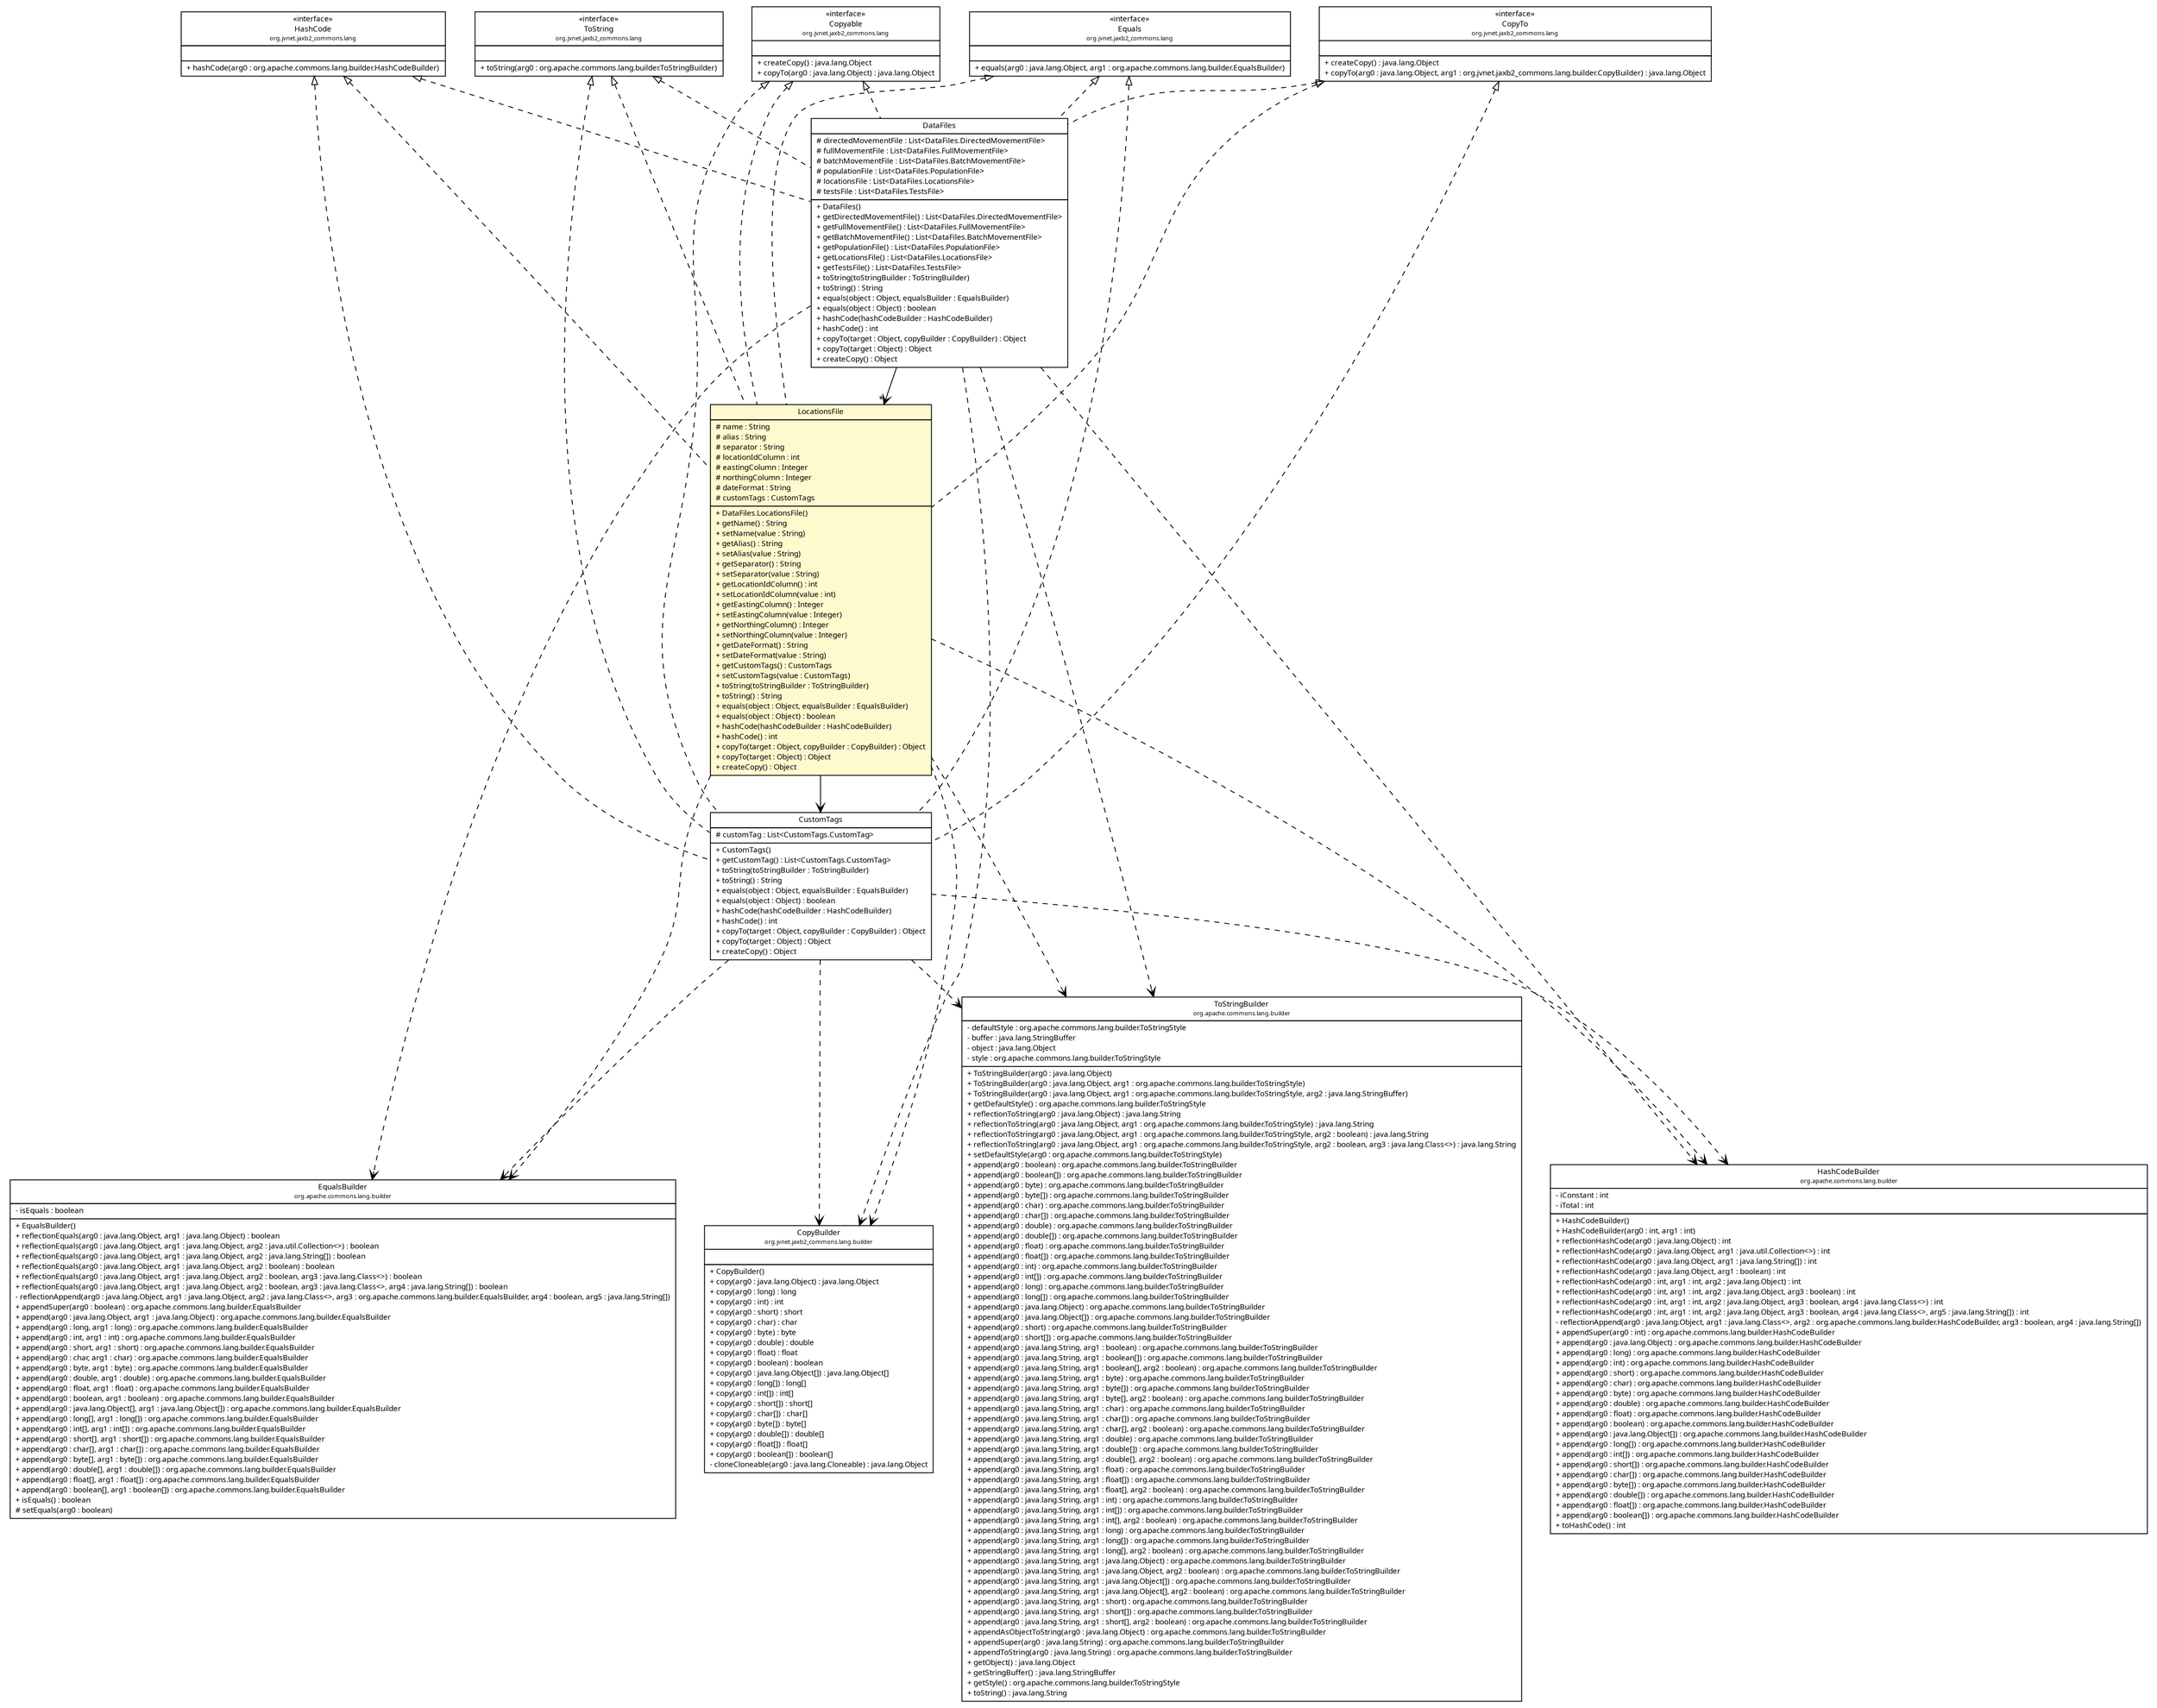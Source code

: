 #!/usr/local/bin/dot
#
# Class diagram 
# Generated by UMLGraph version R5_6 (http://www.umlgraph.org/)
#

digraph G {
	edge [fontname="Trebuchet MS",fontsize=10,labelfontname="Trebuchet MS",labelfontsize=10];
	node [fontname="Trebuchet MS",fontsize=10,shape=plaintext];
	nodesep=0.25;
	ranksep=0.5;
	// broadwick.config.generated.DataFiles
	c8121 [label=<<table title="broadwick.config.generated.DataFiles" border="0" cellborder="1" cellspacing="0" cellpadding="2" port="p" href="./DataFiles.html">
		<tr><td><table border="0" cellspacing="0" cellpadding="1">
<tr><td align="center" balign="center"><font face="Trebuchet MS"> DataFiles </font></td></tr>
		</table></td></tr>
		<tr><td><table border="0" cellspacing="0" cellpadding="1">
<tr><td align="left" balign="left"> # directedMovementFile : List&lt;DataFiles.DirectedMovementFile&gt; </td></tr>
<tr><td align="left" balign="left"> # fullMovementFile : List&lt;DataFiles.FullMovementFile&gt; </td></tr>
<tr><td align="left" balign="left"> # batchMovementFile : List&lt;DataFiles.BatchMovementFile&gt; </td></tr>
<tr><td align="left" balign="left"> # populationFile : List&lt;DataFiles.PopulationFile&gt; </td></tr>
<tr><td align="left" balign="left"> # locationsFile : List&lt;DataFiles.LocationsFile&gt; </td></tr>
<tr><td align="left" balign="left"> # testsFile : List&lt;DataFiles.TestsFile&gt; </td></tr>
		</table></td></tr>
		<tr><td><table border="0" cellspacing="0" cellpadding="1">
<tr><td align="left" balign="left"> + DataFiles() </td></tr>
<tr><td align="left" balign="left"> + getDirectedMovementFile() : List&lt;DataFiles.DirectedMovementFile&gt; </td></tr>
<tr><td align="left" balign="left"> + getFullMovementFile() : List&lt;DataFiles.FullMovementFile&gt; </td></tr>
<tr><td align="left" balign="left"> + getBatchMovementFile() : List&lt;DataFiles.BatchMovementFile&gt; </td></tr>
<tr><td align="left" balign="left"> + getPopulationFile() : List&lt;DataFiles.PopulationFile&gt; </td></tr>
<tr><td align="left" balign="left"> + getLocationsFile() : List&lt;DataFiles.LocationsFile&gt; </td></tr>
<tr><td align="left" balign="left"> + getTestsFile() : List&lt;DataFiles.TestsFile&gt; </td></tr>
<tr><td align="left" balign="left"> + toString(toStringBuilder : ToStringBuilder) </td></tr>
<tr><td align="left" balign="left"> + toString() : String </td></tr>
<tr><td align="left" balign="left"> + equals(object : Object, equalsBuilder : EqualsBuilder) </td></tr>
<tr><td align="left" balign="left"> + equals(object : Object) : boolean </td></tr>
<tr><td align="left" balign="left"> + hashCode(hashCodeBuilder : HashCodeBuilder) </td></tr>
<tr><td align="left" balign="left"> + hashCode() : int </td></tr>
<tr><td align="left" balign="left"> + copyTo(target : Object, copyBuilder : CopyBuilder) : Object </td></tr>
<tr><td align="left" balign="left"> + copyTo(target : Object) : Object </td></tr>
<tr><td align="left" balign="left"> + createCopy() : Object </td></tr>
		</table></td></tr>
		</table>>, URL="./DataFiles.html", fontname="Trebuchet MS", fontcolor="black", fontsize=9.0];
	// broadwick.config.generated.DataFiles.LocationsFile
	c8125 [label=<<table title="broadwick.config.generated.DataFiles.LocationsFile" border="0" cellborder="1" cellspacing="0" cellpadding="2" port="p" bgcolor="lemonChiffon" href="./DataFiles.LocationsFile.html">
		<tr><td><table border="0" cellspacing="0" cellpadding="1">
<tr><td align="center" balign="center"><font face="Trebuchet MS"> LocationsFile </font></td></tr>
		</table></td></tr>
		<tr><td><table border="0" cellspacing="0" cellpadding="1">
<tr><td align="left" balign="left"> # name : String </td></tr>
<tr><td align="left" balign="left"> # alias : String </td></tr>
<tr><td align="left" balign="left"> # separator : String </td></tr>
<tr><td align="left" balign="left"> # locationIdColumn : int </td></tr>
<tr><td align="left" balign="left"> # eastingColumn : Integer </td></tr>
<tr><td align="left" balign="left"> # northingColumn : Integer </td></tr>
<tr><td align="left" balign="left"> # dateFormat : String </td></tr>
<tr><td align="left" balign="left"> # customTags : CustomTags </td></tr>
		</table></td></tr>
		<tr><td><table border="0" cellspacing="0" cellpadding="1">
<tr><td align="left" balign="left"> + DataFiles.LocationsFile() </td></tr>
<tr><td align="left" balign="left"> + getName() : String </td></tr>
<tr><td align="left" balign="left"> + setName(value : String) </td></tr>
<tr><td align="left" balign="left"> + getAlias() : String </td></tr>
<tr><td align="left" balign="left"> + setAlias(value : String) </td></tr>
<tr><td align="left" balign="left"> + getSeparator() : String </td></tr>
<tr><td align="left" balign="left"> + setSeparator(value : String) </td></tr>
<tr><td align="left" balign="left"> + getLocationIdColumn() : int </td></tr>
<tr><td align="left" balign="left"> + setLocationIdColumn(value : int) </td></tr>
<tr><td align="left" balign="left"> + getEastingColumn() : Integer </td></tr>
<tr><td align="left" balign="left"> + setEastingColumn(value : Integer) </td></tr>
<tr><td align="left" balign="left"> + getNorthingColumn() : Integer </td></tr>
<tr><td align="left" balign="left"> + setNorthingColumn(value : Integer) </td></tr>
<tr><td align="left" balign="left"> + getDateFormat() : String </td></tr>
<tr><td align="left" balign="left"> + setDateFormat(value : String) </td></tr>
<tr><td align="left" balign="left"> + getCustomTags() : CustomTags </td></tr>
<tr><td align="left" balign="left"> + setCustomTags(value : CustomTags) </td></tr>
<tr><td align="left" balign="left"> + toString(toStringBuilder : ToStringBuilder) </td></tr>
<tr><td align="left" balign="left"> + toString() : String </td></tr>
<tr><td align="left" balign="left"> + equals(object : Object, equalsBuilder : EqualsBuilder) </td></tr>
<tr><td align="left" balign="left"> + equals(object : Object) : boolean </td></tr>
<tr><td align="left" balign="left"> + hashCode(hashCodeBuilder : HashCodeBuilder) </td></tr>
<tr><td align="left" balign="left"> + hashCode() : int </td></tr>
<tr><td align="left" balign="left"> + copyTo(target : Object, copyBuilder : CopyBuilder) : Object </td></tr>
<tr><td align="left" balign="left"> + copyTo(target : Object) : Object </td></tr>
<tr><td align="left" balign="left"> + createCopy() : Object </td></tr>
		</table></td></tr>
		</table>>, URL="./DataFiles.LocationsFile.html", fontname="Trebuchet MS", fontcolor="black", fontsize=9.0];
	// broadwick.config.generated.CustomTags
	c8129 [label=<<table title="broadwick.config.generated.CustomTags" border="0" cellborder="1" cellspacing="0" cellpadding="2" port="p" href="./CustomTags.html">
		<tr><td><table border="0" cellspacing="0" cellpadding="1">
<tr><td align="center" balign="center"><font face="Trebuchet MS"> CustomTags </font></td></tr>
		</table></td></tr>
		<tr><td><table border="0" cellspacing="0" cellpadding="1">
<tr><td align="left" balign="left"> # customTag : List&lt;CustomTags.CustomTag&gt; </td></tr>
		</table></td></tr>
		<tr><td><table border="0" cellspacing="0" cellpadding="1">
<tr><td align="left" balign="left"> + CustomTags() </td></tr>
<tr><td align="left" balign="left"> + getCustomTag() : List&lt;CustomTags.CustomTag&gt; </td></tr>
<tr><td align="left" balign="left"> + toString(toStringBuilder : ToStringBuilder) </td></tr>
<tr><td align="left" balign="left"> + toString() : String </td></tr>
<tr><td align="left" balign="left"> + equals(object : Object, equalsBuilder : EqualsBuilder) </td></tr>
<tr><td align="left" balign="left"> + equals(object : Object) : boolean </td></tr>
<tr><td align="left" balign="left"> + hashCode(hashCodeBuilder : HashCodeBuilder) </td></tr>
<tr><td align="left" balign="left"> + hashCode() : int </td></tr>
<tr><td align="left" balign="left"> + copyTo(target : Object, copyBuilder : CopyBuilder) : Object </td></tr>
<tr><td align="left" balign="left"> + copyTo(target : Object) : Object </td></tr>
<tr><td align="left" balign="left"> + createCopy() : Object </td></tr>
		</table></td></tr>
		</table>>, URL="./CustomTags.html", fontname="Trebuchet MS", fontcolor="black", fontsize=9.0];
	//broadwick.config.generated.DataFiles implements org.jvnet.jaxb2_commons.lang.CopyTo
	c8131:p -> c8121:p [dir=back,arrowtail=empty,style=dashed];
	//broadwick.config.generated.DataFiles implements org.jvnet.jaxb2_commons.lang.Copyable
	c8132:p -> c8121:p [dir=back,arrowtail=empty,style=dashed];
	//broadwick.config.generated.DataFiles implements org.jvnet.jaxb2_commons.lang.Equals
	c8133:p -> c8121:p [dir=back,arrowtail=empty,style=dashed];
	//broadwick.config.generated.DataFiles implements org.jvnet.jaxb2_commons.lang.HashCode
	c8134:p -> c8121:p [dir=back,arrowtail=empty,style=dashed];
	//broadwick.config.generated.DataFiles implements org.jvnet.jaxb2_commons.lang.ToString
	c8135:p -> c8121:p [dir=back,arrowtail=empty,style=dashed];
	//broadwick.config.generated.DataFiles.LocationsFile implements org.jvnet.jaxb2_commons.lang.CopyTo
	c8131:p -> c8125:p [dir=back,arrowtail=empty,style=dashed];
	//broadwick.config.generated.DataFiles.LocationsFile implements org.jvnet.jaxb2_commons.lang.Copyable
	c8132:p -> c8125:p [dir=back,arrowtail=empty,style=dashed];
	//broadwick.config.generated.DataFiles.LocationsFile implements org.jvnet.jaxb2_commons.lang.Equals
	c8133:p -> c8125:p [dir=back,arrowtail=empty,style=dashed];
	//broadwick.config.generated.DataFiles.LocationsFile implements org.jvnet.jaxb2_commons.lang.HashCode
	c8134:p -> c8125:p [dir=back,arrowtail=empty,style=dashed];
	//broadwick.config.generated.DataFiles.LocationsFile implements org.jvnet.jaxb2_commons.lang.ToString
	c8135:p -> c8125:p [dir=back,arrowtail=empty,style=dashed];
	//broadwick.config.generated.CustomTags implements org.jvnet.jaxb2_commons.lang.CopyTo
	c8131:p -> c8129:p [dir=back,arrowtail=empty,style=dashed];
	//broadwick.config.generated.CustomTags implements org.jvnet.jaxb2_commons.lang.Copyable
	c8132:p -> c8129:p [dir=back,arrowtail=empty,style=dashed];
	//broadwick.config.generated.CustomTags implements org.jvnet.jaxb2_commons.lang.Equals
	c8133:p -> c8129:p [dir=back,arrowtail=empty,style=dashed];
	//broadwick.config.generated.CustomTags implements org.jvnet.jaxb2_commons.lang.HashCode
	c8134:p -> c8129:p [dir=back,arrowtail=empty,style=dashed];
	//broadwick.config.generated.CustomTags implements org.jvnet.jaxb2_commons.lang.ToString
	c8135:p -> c8129:p [dir=back,arrowtail=empty,style=dashed];
	// broadwick.config.generated.DataFiles NAVASSOC broadwick.config.generated.DataFiles.LocationsFile
	c8121:p -> c8125:p [taillabel="", label="", headlabel="*", fontname="Trebuchet MS", fontcolor="black", fontsize=10.0, color="black", arrowhead=open];
	// broadwick.config.generated.DataFiles.LocationsFile NAVASSOC broadwick.config.generated.CustomTags
	c8125:p -> c8129:p [taillabel="", label="", headlabel="", fontname="Trebuchet MS", fontcolor="black", fontsize=10.0, color="black", arrowhead=open];
	// broadwick.config.generated.DataFiles DEPEND org.jvnet.jaxb2_commons.lang.builder.CopyBuilder
	c8121:p -> c8136:p [taillabel="", label="", headlabel="", fontname="Trebuchet MS", fontcolor="black", fontsize=10.0, color="black", arrowhead=open, style=dashed];
	// broadwick.config.generated.DataFiles DEPEND org.apache.commons.lang.builder.ToStringBuilder
	c8121:p -> c8137:p [taillabel="", label="", headlabel="", fontname="Trebuchet MS", fontcolor="black", fontsize=10.0, color="black", arrowhead=open, style=dashed];
	// broadwick.config.generated.DataFiles DEPEND org.apache.commons.lang.builder.HashCodeBuilder
	c8121:p -> c8138:p [taillabel="", label="", headlabel="", fontname="Trebuchet MS", fontcolor="black", fontsize=10.0, color="black", arrowhead=open, style=dashed];
	// broadwick.config.generated.DataFiles DEPEND org.apache.commons.lang.builder.EqualsBuilder
	c8121:p -> c8139:p [taillabel="", label="", headlabel="", fontname="Trebuchet MS", fontcolor="black", fontsize=10.0, color="black", arrowhead=open, style=dashed];
	// broadwick.config.generated.DataFiles.LocationsFile DEPEND org.jvnet.jaxb2_commons.lang.builder.CopyBuilder
	c8125:p -> c8136:p [taillabel="", label="", headlabel="", fontname="Trebuchet MS", fontcolor="black", fontsize=10.0, color="black", arrowhead=open, style=dashed];
	// broadwick.config.generated.DataFiles.LocationsFile DEPEND org.apache.commons.lang.builder.EqualsBuilder
	c8125:p -> c8139:p [taillabel="", label="", headlabel="", fontname="Trebuchet MS", fontcolor="black", fontsize=10.0, color="black", arrowhead=open, style=dashed];
	// broadwick.config.generated.DataFiles.LocationsFile DEPEND org.apache.commons.lang.builder.ToStringBuilder
	c8125:p -> c8137:p [taillabel="", label="", headlabel="", fontname="Trebuchet MS", fontcolor="black", fontsize=10.0, color="black", arrowhead=open, style=dashed];
	// broadwick.config.generated.DataFiles.LocationsFile DEPEND org.apache.commons.lang.builder.HashCodeBuilder
	c8125:p -> c8138:p [taillabel="", label="", headlabel="", fontname="Trebuchet MS", fontcolor="black", fontsize=10.0, color="black", arrowhead=open, style=dashed];
	// broadwick.config.generated.CustomTags DEPEND org.jvnet.jaxb2_commons.lang.builder.CopyBuilder
	c8129:p -> c8136:p [taillabel="", label="", headlabel="", fontname="Trebuchet MS", fontcolor="black", fontsize=10.0, color="black", arrowhead=open, style=dashed];
	// broadwick.config.generated.CustomTags DEPEND org.apache.commons.lang.builder.EqualsBuilder
	c8129:p -> c8139:p [taillabel="", label="", headlabel="", fontname="Trebuchet MS", fontcolor="black", fontsize=10.0, color="black", arrowhead=open, style=dashed];
	// broadwick.config.generated.CustomTags DEPEND org.apache.commons.lang.builder.ToStringBuilder
	c8129:p -> c8137:p [taillabel="", label="", headlabel="", fontname="Trebuchet MS", fontcolor="black", fontsize=10.0, color="black", arrowhead=open, style=dashed];
	// broadwick.config.generated.CustomTags DEPEND org.apache.commons.lang.builder.HashCodeBuilder
	c8129:p -> c8138:p [taillabel="", label="", headlabel="", fontname="Trebuchet MS", fontcolor="black", fontsize=10.0, color="black", arrowhead=open, style=dashed];
	// org.jvnet.jaxb2_commons.lang.HashCode
	c8134 [label=<<table title="org.jvnet.jaxb2_commons.lang.HashCode" border="0" cellborder="1" cellspacing="0" cellpadding="2" port="p" href="http://java.sun.com/j2se/1.4.2/docs/api/org/jvnet/jaxb2_commons/lang/HashCode.html">
		<tr><td><table border="0" cellspacing="0" cellpadding="1">
<tr><td align="center" balign="center"> &#171;interface&#187; </td></tr>
<tr><td align="center" balign="center"><font face="Trebuchet MS"> HashCode </font></td></tr>
<tr><td align="center" balign="center"><font face="Trebuchet MS" point-size="7.0"> org.jvnet.jaxb2_commons.lang </font></td></tr>
		</table></td></tr>
		<tr><td><table border="0" cellspacing="0" cellpadding="1">
<tr><td align="left" balign="left">  </td></tr>
		</table></td></tr>
		<tr><td><table border="0" cellspacing="0" cellpadding="1">
<tr><td align="left" balign="left"> + hashCode(arg0 : org.apache.commons.lang.builder.HashCodeBuilder) </td></tr>
		</table></td></tr>
		</table>>, URL="http://java.sun.com/j2se/1.4.2/docs/api/org/jvnet/jaxb2_commons/lang/HashCode.html", fontname="Trebuchet MS", fontcolor="black", fontsize=9.0];
	// org.jvnet.jaxb2_commons.lang.Copyable
	c8132 [label=<<table title="org.jvnet.jaxb2_commons.lang.Copyable" border="0" cellborder="1" cellspacing="0" cellpadding="2" port="p" href="http://java.sun.com/j2se/1.4.2/docs/api/org/jvnet/jaxb2_commons/lang/Copyable.html">
		<tr><td><table border="0" cellspacing="0" cellpadding="1">
<tr><td align="center" balign="center"> &#171;interface&#187; </td></tr>
<tr><td align="center" balign="center"><font face="Trebuchet MS"> Copyable </font></td></tr>
<tr><td align="center" balign="center"><font face="Trebuchet MS" point-size="7.0"> org.jvnet.jaxb2_commons.lang </font></td></tr>
		</table></td></tr>
		<tr><td><table border="0" cellspacing="0" cellpadding="1">
<tr><td align="left" balign="left">  </td></tr>
		</table></td></tr>
		<tr><td><table border="0" cellspacing="0" cellpadding="1">
<tr><td align="left" balign="left"> + createCopy() : java.lang.Object </td></tr>
<tr><td align="left" balign="left"> + copyTo(arg0 : java.lang.Object) : java.lang.Object </td></tr>
		</table></td></tr>
		</table>>, URL="http://java.sun.com/j2se/1.4.2/docs/api/org/jvnet/jaxb2_commons/lang/Copyable.html", fontname="Trebuchet MS", fontcolor="black", fontsize=9.0];
	// org.apache.commons.lang.builder.EqualsBuilder
	c8139 [label=<<table title="org.apache.commons.lang.builder.EqualsBuilder" border="0" cellborder="1" cellspacing="0" cellpadding="2" port="p" href="http://java.sun.com/j2se/1.4.2/docs/api/org/apache/commons/lang/builder/EqualsBuilder.html">
		<tr><td><table border="0" cellspacing="0" cellpadding="1">
<tr><td align="center" balign="center"><font face="Trebuchet MS"> EqualsBuilder </font></td></tr>
<tr><td align="center" balign="center"><font face="Trebuchet MS" point-size="7.0"> org.apache.commons.lang.builder </font></td></tr>
		</table></td></tr>
		<tr><td><table border="0" cellspacing="0" cellpadding="1">
<tr><td align="left" balign="left"> - isEquals : boolean </td></tr>
		</table></td></tr>
		<tr><td><table border="0" cellspacing="0" cellpadding="1">
<tr><td align="left" balign="left"> + EqualsBuilder() </td></tr>
<tr><td align="left" balign="left"> + reflectionEquals(arg0 : java.lang.Object, arg1 : java.lang.Object) : boolean </td></tr>
<tr><td align="left" balign="left"> + reflectionEquals(arg0 : java.lang.Object, arg1 : java.lang.Object, arg2 : java.util.Collection&lt;&gt;) : boolean </td></tr>
<tr><td align="left" balign="left"> + reflectionEquals(arg0 : java.lang.Object, arg1 : java.lang.Object, arg2 : java.lang.String[]) : boolean </td></tr>
<tr><td align="left" balign="left"> + reflectionEquals(arg0 : java.lang.Object, arg1 : java.lang.Object, arg2 : boolean) : boolean </td></tr>
<tr><td align="left" balign="left"> + reflectionEquals(arg0 : java.lang.Object, arg1 : java.lang.Object, arg2 : boolean, arg3 : java.lang.Class&lt;&gt;) : boolean </td></tr>
<tr><td align="left" balign="left"> + reflectionEquals(arg0 : java.lang.Object, arg1 : java.lang.Object, arg2 : boolean, arg3 : java.lang.Class&lt;&gt;, arg4 : java.lang.String[]) : boolean </td></tr>
<tr><td align="left" balign="left"> - reflectionAppend(arg0 : java.lang.Object, arg1 : java.lang.Object, arg2 : java.lang.Class&lt;&gt;, arg3 : org.apache.commons.lang.builder.EqualsBuilder, arg4 : boolean, arg5 : java.lang.String[]) </td></tr>
<tr><td align="left" balign="left"> + appendSuper(arg0 : boolean) : org.apache.commons.lang.builder.EqualsBuilder </td></tr>
<tr><td align="left" balign="left"> + append(arg0 : java.lang.Object, arg1 : java.lang.Object) : org.apache.commons.lang.builder.EqualsBuilder </td></tr>
<tr><td align="left" balign="left"> + append(arg0 : long, arg1 : long) : org.apache.commons.lang.builder.EqualsBuilder </td></tr>
<tr><td align="left" balign="left"> + append(arg0 : int, arg1 : int) : org.apache.commons.lang.builder.EqualsBuilder </td></tr>
<tr><td align="left" balign="left"> + append(arg0 : short, arg1 : short) : org.apache.commons.lang.builder.EqualsBuilder </td></tr>
<tr><td align="left" balign="left"> + append(arg0 : char, arg1 : char) : org.apache.commons.lang.builder.EqualsBuilder </td></tr>
<tr><td align="left" balign="left"> + append(arg0 : byte, arg1 : byte) : org.apache.commons.lang.builder.EqualsBuilder </td></tr>
<tr><td align="left" balign="left"> + append(arg0 : double, arg1 : double) : org.apache.commons.lang.builder.EqualsBuilder </td></tr>
<tr><td align="left" balign="left"> + append(arg0 : float, arg1 : float) : org.apache.commons.lang.builder.EqualsBuilder </td></tr>
<tr><td align="left" balign="left"> + append(arg0 : boolean, arg1 : boolean) : org.apache.commons.lang.builder.EqualsBuilder </td></tr>
<tr><td align="left" balign="left"> + append(arg0 : java.lang.Object[], arg1 : java.lang.Object[]) : org.apache.commons.lang.builder.EqualsBuilder </td></tr>
<tr><td align="left" balign="left"> + append(arg0 : long[], arg1 : long[]) : org.apache.commons.lang.builder.EqualsBuilder </td></tr>
<tr><td align="left" balign="left"> + append(arg0 : int[], arg1 : int[]) : org.apache.commons.lang.builder.EqualsBuilder </td></tr>
<tr><td align="left" balign="left"> + append(arg0 : short[], arg1 : short[]) : org.apache.commons.lang.builder.EqualsBuilder </td></tr>
<tr><td align="left" balign="left"> + append(arg0 : char[], arg1 : char[]) : org.apache.commons.lang.builder.EqualsBuilder </td></tr>
<tr><td align="left" balign="left"> + append(arg0 : byte[], arg1 : byte[]) : org.apache.commons.lang.builder.EqualsBuilder </td></tr>
<tr><td align="left" balign="left"> + append(arg0 : double[], arg1 : double[]) : org.apache.commons.lang.builder.EqualsBuilder </td></tr>
<tr><td align="left" balign="left"> + append(arg0 : float[], arg1 : float[]) : org.apache.commons.lang.builder.EqualsBuilder </td></tr>
<tr><td align="left" balign="left"> + append(arg0 : boolean[], arg1 : boolean[]) : org.apache.commons.lang.builder.EqualsBuilder </td></tr>
<tr><td align="left" balign="left"> + isEquals() : boolean </td></tr>
<tr><td align="left" balign="left"> # setEquals(arg0 : boolean) </td></tr>
		</table></td></tr>
		</table>>, URL="http://java.sun.com/j2se/1.4.2/docs/api/org/apache/commons/lang/builder/EqualsBuilder.html", fontname="Trebuchet MS", fontcolor="black", fontsize=9.0];
	// org.jvnet.jaxb2_commons.lang.builder.CopyBuilder
	c8136 [label=<<table title="org.jvnet.jaxb2_commons.lang.builder.CopyBuilder" border="0" cellborder="1" cellspacing="0" cellpadding="2" port="p" href="http://java.sun.com/j2se/1.4.2/docs/api/org/jvnet/jaxb2_commons/lang/builder/CopyBuilder.html">
		<tr><td><table border="0" cellspacing="0" cellpadding="1">
<tr><td align="center" balign="center"><font face="Trebuchet MS"> CopyBuilder </font></td></tr>
<tr><td align="center" balign="center"><font face="Trebuchet MS" point-size="7.0"> org.jvnet.jaxb2_commons.lang.builder </font></td></tr>
		</table></td></tr>
		<tr><td><table border="0" cellspacing="0" cellpadding="1">
<tr><td align="left" balign="left">  </td></tr>
		</table></td></tr>
		<tr><td><table border="0" cellspacing="0" cellpadding="1">
<tr><td align="left" balign="left"> + CopyBuilder() </td></tr>
<tr><td align="left" balign="left"> + copy(arg0 : java.lang.Object) : java.lang.Object </td></tr>
<tr><td align="left" balign="left"> + copy(arg0 : long) : long </td></tr>
<tr><td align="left" balign="left"> + copy(arg0 : int) : int </td></tr>
<tr><td align="left" balign="left"> + copy(arg0 : short) : short </td></tr>
<tr><td align="left" balign="left"> + copy(arg0 : char) : char </td></tr>
<tr><td align="left" balign="left"> + copy(arg0 : byte) : byte </td></tr>
<tr><td align="left" balign="left"> + copy(arg0 : double) : double </td></tr>
<tr><td align="left" balign="left"> + copy(arg0 : float) : float </td></tr>
<tr><td align="left" balign="left"> + copy(arg0 : boolean) : boolean </td></tr>
<tr><td align="left" balign="left"> + copy(arg0 : java.lang.Object[]) : java.lang.Object[] </td></tr>
<tr><td align="left" balign="left"> + copy(arg0 : long[]) : long[] </td></tr>
<tr><td align="left" balign="left"> + copy(arg0 : int[]) : int[] </td></tr>
<tr><td align="left" balign="left"> + copy(arg0 : short[]) : short[] </td></tr>
<tr><td align="left" balign="left"> + copy(arg0 : char[]) : char[] </td></tr>
<tr><td align="left" balign="left"> + copy(arg0 : byte[]) : byte[] </td></tr>
<tr><td align="left" balign="left"> + copy(arg0 : double[]) : double[] </td></tr>
<tr><td align="left" balign="left"> + copy(arg0 : float[]) : float[] </td></tr>
<tr><td align="left" balign="left"> + copy(arg0 : boolean[]) : boolean[] </td></tr>
<tr><td align="left" balign="left"> - cloneCloneable(arg0 : java.lang.Cloneable) : java.lang.Object </td></tr>
		</table></td></tr>
		</table>>, URL="http://java.sun.com/j2se/1.4.2/docs/api/org/jvnet/jaxb2_commons/lang/builder/CopyBuilder.html", fontname="Trebuchet MS", fontcolor="black", fontsize=9.0];
	// org.jvnet.jaxb2_commons.lang.Equals
	c8133 [label=<<table title="org.jvnet.jaxb2_commons.lang.Equals" border="0" cellborder="1" cellspacing="0" cellpadding="2" port="p" href="http://java.sun.com/j2se/1.4.2/docs/api/org/jvnet/jaxb2_commons/lang/Equals.html">
		<tr><td><table border="0" cellspacing="0" cellpadding="1">
<tr><td align="center" balign="center"> &#171;interface&#187; </td></tr>
<tr><td align="center" balign="center"><font face="Trebuchet MS"> Equals </font></td></tr>
<tr><td align="center" balign="center"><font face="Trebuchet MS" point-size="7.0"> org.jvnet.jaxb2_commons.lang </font></td></tr>
		</table></td></tr>
		<tr><td><table border="0" cellspacing="0" cellpadding="1">
<tr><td align="left" balign="left">  </td></tr>
		</table></td></tr>
		<tr><td><table border="0" cellspacing="0" cellpadding="1">
<tr><td align="left" balign="left"> + equals(arg0 : java.lang.Object, arg1 : org.apache.commons.lang.builder.EqualsBuilder) </td></tr>
		</table></td></tr>
		</table>>, URL="http://java.sun.com/j2se/1.4.2/docs/api/org/jvnet/jaxb2_commons/lang/Equals.html", fontname="Trebuchet MS", fontcolor="black", fontsize=9.0];
	// org.apache.commons.lang.builder.HashCodeBuilder
	c8138 [label=<<table title="org.apache.commons.lang.builder.HashCodeBuilder" border="0" cellborder="1" cellspacing="0" cellpadding="2" port="p" href="http://java.sun.com/j2se/1.4.2/docs/api/org/apache/commons/lang/builder/HashCodeBuilder.html">
		<tr><td><table border="0" cellspacing="0" cellpadding="1">
<tr><td align="center" balign="center"><font face="Trebuchet MS"> HashCodeBuilder </font></td></tr>
<tr><td align="center" balign="center"><font face="Trebuchet MS" point-size="7.0"> org.apache.commons.lang.builder </font></td></tr>
		</table></td></tr>
		<tr><td><table border="0" cellspacing="0" cellpadding="1">
<tr><td align="left" balign="left"> - iConstant : int </td></tr>
<tr><td align="left" balign="left"> - iTotal : int </td></tr>
		</table></td></tr>
		<tr><td><table border="0" cellspacing="0" cellpadding="1">
<tr><td align="left" balign="left"> + HashCodeBuilder() </td></tr>
<tr><td align="left" balign="left"> + HashCodeBuilder(arg0 : int, arg1 : int) </td></tr>
<tr><td align="left" balign="left"> + reflectionHashCode(arg0 : java.lang.Object) : int </td></tr>
<tr><td align="left" balign="left"> + reflectionHashCode(arg0 : java.lang.Object, arg1 : java.util.Collection&lt;&gt;) : int </td></tr>
<tr><td align="left" balign="left"> + reflectionHashCode(arg0 : java.lang.Object, arg1 : java.lang.String[]) : int </td></tr>
<tr><td align="left" balign="left"> + reflectionHashCode(arg0 : java.lang.Object, arg1 : boolean) : int </td></tr>
<tr><td align="left" balign="left"> + reflectionHashCode(arg0 : int, arg1 : int, arg2 : java.lang.Object) : int </td></tr>
<tr><td align="left" balign="left"> + reflectionHashCode(arg0 : int, arg1 : int, arg2 : java.lang.Object, arg3 : boolean) : int </td></tr>
<tr><td align="left" balign="left"> + reflectionHashCode(arg0 : int, arg1 : int, arg2 : java.lang.Object, arg3 : boolean, arg4 : java.lang.Class&lt;&gt;) : int </td></tr>
<tr><td align="left" balign="left"> + reflectionHashCode(arg0 : int, arg1 : int, arg2 : java.lang.Object, arg3 : boolean, arg4 : java.lang.Class&lt;&gt;, arg5 : java.lang.String[]) : int </td></tr>
<tr><td align="left" balign="left"> - reflectionAppend(arg0 : java.lang.Object, arg1 : java.lang.Class&lt;&gt;, arg2 : org.apache.commons.lang.builder.HashCodeBuilder, arg3 : boolean, arg4 : java.lang.String[]) </td></tr>
<tr><td align="left" balign="left"> + appendSuper(arg0 : int) : org.apache.commons.lang.builder.HashCodeBuilder </td></tr>
<tr><td align="left" balign="left"> + append(arg0 : java.lang.Object) : org.apache.commons.lang.builder.HashCodeBuilder </td></tr>
<tr><td align="left" balign="left"> + append(arg0 : long) : org.apache.commons.lang.builder.HashCodeBuilder </td></tr>
<tr><td align="left" balign="left"> + append(arg0 : int) : org.apache.commons.lang.builder.HashCodeBuilder </td></tr>
<tr><td align="left" balign="left"> + append(arg0 : short) : org.apache.commons.lang.builder.HashCodeBuilder </td></tr>
<tr><td align="left" balign="left"> + append(arg0 : char) : org.apache.commons.lang.builder.HashCodeBuilder </td></tr>
<tr><td align="left" balign="left"> + append(arg0 : byte) : org.apache.commons.lang.builder.HashCodeBuilder </td></tr>
<tr><td align="left" balign="left"> + append(arg0 : double) : org.apache.commons.lang.builder.HashCodeBuilder </td></tr>
<tr><td align="left" balign="left"> + append(arg0 : float) : org.apache.commons.lang.builder.HashCodeBuilder </td></tr>
<tr><td align="left" balign="left"> + append(arg0 : boolean) : org.apache.commons.lang.builder.HashCodeBuilder </td></tr>
<tr><td align="left" balign="left"> + append(arg0 : java.lang.Object[]) : org.apache.commons.lang.builder.HashCodeBuilder </td></tr>
<tr><td align="left" balign="left"> + append(arg0 : long[]) : org.apache.commons.lang.builder.HashCodeBuilder </td></tr>
<tr><td align="left" balign="left"> + append(arg0 : int[]) : org.apache.commons.lang.builder.HashCodeBuilder </td></tr>
<tr><td align="left" balign="left"> + append(arg0 : short[]) : org.apache.commons.lang.builder.HashCodeBuilder </td></tr>
<tr><td align="left" balign="left"> + append(arg0 : char[]) : org.apache.commons.lang.builder.HashCodeBuilder </td></tr>
<tr><td align="left" balign="left"> + append(arg0 : byte[]) : org.apache.commons.lang.builder.HashCodeBuilder </td></tr>
<tr><td align="left" balign="left"> + append(arg0 : double[]) : org.apache.commons.lang.builder.HashCodeBuilder </td></tr>
<tr><td align="left" balign="left"> + append(arg0 : float[]) : org.apache.commons.lang.builder.HashCodeBuilder </td></tr>
<tr><td align="left" balign="left"> + append(arg0 : boolean[]) : org.apache.commons.lang.builder.HashCodeBuilder </td></tr>
<tr><td align="left" balign="left"> + toHashCode() : int </td></tr>
		</table></td></tr>
		</table>>, URL="http://java.sun.com/j2se/1.4.2/docs/api/org/apache/commons/lang/builder/HashCodeBuilder.html", fontname="Trebuchet MS", fontcolor="black", fontsize=9.0];
	// org.apache.commons.lang.builder.ToStringBuilder
	c8137 [label=<<table title="org.apache.commons.lang.builder.ToStringBuilder" border="0" cellborder="1" cellspacing="0" cellpadding="2" port="p" href="http://java.sun.com/j2se/1.4.2/docs/api/org/apache/commons/lang/builder/ToStringBuilder.html">
		<tr><td><table border="0" cellspacing="0" cellpadding="1">
<tr><td align="center" balign="center"><font face="Trebuchet MS"> ToStringBuilder </font></td></tr>
<tr><td align="center" balign="center"><font face="Trebuchet MS" point-size="7.0"> org.apache.commons.lang.builder </font></td></tr>
		</table></td></tr>
		<tr><td><table border="0" cellspacing="0" cellpadding="1">
<tr><td align="left" balign="left"> - defaultStyle : org.apache.commons.lang.builder.ToStringStyle </td></tr>
<tr><td align="left" balign="left"> - buffer : java.lang.StringBuffer </td></tr>
<tr><td align="left" balign="left"> - object : java.lang.Object </td></tr>
<tr><td align="left" balign="left"> - style : org.apache.commons.lang.builder.ToStringStyle </td></tr>
		</table></td></tr>
		<tr><td><table border="0" cellspacing="0" cellpadding="1">
<tr><td align="left" balign="left"> + ToStringBuilder(arg0 : java.lang.Object) </td></tr>
<tr><td align="left" balign="left"> + ToStringBuilder(arg0 : java.lang.Object, arg1 : org.apache.commons.lang.builder.ToStringStyle) </td></tr>
<tr><td align="left" balign="left"> + ToStringBuilder(arg0 : java.lang.Object, arg1 : org.apache.commons.lang.builder.ToStringStyle, arg2 : java.lang.StringBuffer) </td></tr>
<tr><td align="left" balign="left"> + getDefaultStyle() : org.apache.commons.lang.builder.ToStringStyle </td></tr>
<tr><td align="left" balign="left"> + reflectionToString(arg0 : java.lang.Object) : java.lang.String </td></tr>
<tr><td align="left" balign="left"> + reflectionToString(arg0 : java.lang.Object, arg1 : org.apache.commons.lang.builder.ToStringStyle) : java.lang.String </td></tr>
<tr><td align="left" balign="left"> + reflectionToString(arg0 : java.lang.Object, arg1 : org.apache.commons.lang.builder.ToStringStyle, arg2 : boolean) : java.lang.String </td></tr>
<tr><td align="left" balign="left"> + reflectionToString(arg0 : java.lang.Object, arg1 : org.apache.commons.lang.builder.ToStringStyle, arg2 : boolean, arg3 : java.lang.Class&lt;&gt;) : java.lang.String </td></tr>
<tr><td align="left" balign="left"> + setDefaultStyle(arg0 : org.apache.commons.lang.builder.ToStringStyle) </td></tr>
<tr><td align="left" balign="left"> + append(arg0 : boolean) : org.apache.commons.lang.builder.ToStringBuilder </td></tr>
<tr><td align="left" balign="left"> + append(arg0 : boolean[]) : org.apache.commons.lang.builder.ToStringBuilder </td></tr>
<tr><td align="left" balign="left"> + append(arg0 : byte) : org.apache.commons.lang.builder.ToStringBuilder </td></tr>
<tr><td align="left" balign="left"> + append(arg0 : byte[]) : org.apache.commons.lang.builder.ToStringBuilder </td></tr>
<tr><td align="left" balign="left"> + append(arg0 : char) : org.apache.commons.lang.builder.ToStringBuilder </td></tr>
<tr><td align="left" balign="left"> + append(arg0 : char[]) : org.apache.commons.lang.builder.ToStringBuilder </td></tr>
<tr><td align="left" balign="left"> + append(arg0 : double) : org.apache.commons.lang.builder.ToStringBuilder </td></tr>
<tr><td align="left" balign="left"> + append(arg0 : double[]) : org.apache.commons.lang.builder.ToStringBuilder </td></tr>
<tr><td align="left" balign="left"> + append(arg0 : float) : org.apache.commons.lang.builder.ToStringBuilder </td></tr>
<tr><td align="left" balign="left"> + append(arg0 : float[]) : org.apache.commons.lang.builder.ToStringBuilder </td></tr>
<tr><td align="left" balign="left"> + append(arg0 : int) : org.apache.commons.lang.builder.ToStringBuilder </td></tr>
<tr><td align="left" balign="left"> + append(arg0 : int[]) : org.apache.commons.lang.builder.ToStringBuilder </td></tr>
<tr><td align="left" balign="left"> + append(arg0 : long) : org.apache.commons.lang.builder.ToStringBuilder </td></tr>
<tr><td align="left" balign="left"> + append(arg0 : long[]) : org.apache.commons.lang.builder.ToStringBuilder </td></tr>
<tr><td align="left" balign="left"> + append(arg0 : java.lang.Object) : org.apache.commons.lang.builder.ToStringBuilder </td></tr>
<tr><td align="left" balign="left"> + append(arg0 : java.lang.Object[]) : org.apache.commons.lang.builder.ToStringBuilder </td></tr>
<tr><td align="left" balign="left"> + append(arg0 : short) : org.apache.commons.lang.builder.ToStringBuilder </td></tr>
<tr><td align="left" balign="left"> + append(arg0 : short[]) : org.apache.commons.lang.builder.ToStringBuilder </td></tr>
<tr><td align="left" balign="left"> + append(arg0 : java.lang.String, arg1 : boolean) : org.apache.commons.lang.builder.ToStringBuilder </td></tr>
<tr><td align="left" balign="left"> + append(arg0 : java.lang.String, arg1 : boolean[]) : org.apache.commons.lang.builder.ToStringBuilder </td></tr>
<tr><td align="left" balign="left"> + append(arg0 : java.lang.String, arg1 : boolean[], arg2 : boolean) : org.apache.commons.lang.builder.ToStringBuilder </td></tr>
<tr><td align="left" balign="left"> + append(arg0 : java.lang.String, arg1 : byte) : org.apache.commons.lang.builder.ToStringBuilder </td></tr>
<tr><td align="left" balign="left"> + append(arg0 : java.lang.String, arg1 : byte[]) : org.apache.commons.lang.builder.ToStringBuilder </td></tr>
<tr><td align="left" balign="left"> + append(arg0 : java.lang.String, arg1 : byte[], arg2 : boolean) : org.apache.commons.lang.builder.ToStringBuilder </td></tr>
<tr><td align="left" balign="left"> + append(arg0 : java.lang.String, arg1 : char) : org.apache.commons.lang.builder.ToStringBuilder </td></tr>
<tr><td align="left" balign="left"> + append(arg0 : java.lang.String, arg1 : char[]) : org.apache.commons.lang.builder.ToStringBuilder </td></tr>
<tr><td align="left" balign="left"> + append(arg0 : java.lang.String, arg1 : char[], arg2 : boolean) : org.apache.commons.lang.builder.ToStringBuilder </td></tr>
<tr><td align="left" balign="left"> + append(arg0 : java.lang.String, arg1 : double) : org.apache.commons.lang.builder.ToStringBuilder </td></tr>
<tr><td align="left" balign="left"> + append(arg0 : java.lang.String, arg1 : double[]) : org.apache.commons.lang.builder.ToStringBuilder </td></tr>
<tr><td align="left" balign="left"> + append(arg0 : java.lang.String, arg1 : double[], arg2 : boolean) : org.apache.commons.lang.builder.ToStringBuilder </td></tr>
<tr><td align="left" balign="left"> + append(arg0 : java.lang.String, arg1 : float) : org.apache.commons.lang.builder.ToStringBuilder </td></tr>
<tr><td align="left" balign="left"> + append(arg0 : java.lang.String, arg1 : float[]) : org.apache.commons.lang.builder.ToStringBuilder </td></tr>
<tr><td align="left" balign="left"> + append(arg0 : java.lang.String, arg1 : float[], arg2 : boolean) : org.apache.commons.lang.builder.ToStringBuilder </td></tr>
<tr><td align="left" balign="left"> + append(arg0 : java.lang.String, arg1 : int) : org.apache.commons.lang.builder.ToStringBuilder </td></tr>
<tr><td align="left" balign="left"> + append(arg0 : java.lang.String, arg1 : int[]) : org.apache.commons.lang.builder.ToStringBuilder </td></tr>
<tr><td align="left" balign="left"> + append(arg0 : java.lang.String, arg1 : int[], arg2 : boolean) : org.apache.commons.lang.builder.ToStringBuilder </td></tr>
<tr><td align="left" balign="left"> + append(arg0 : java.lang.String, arg1 : long) : org.apache.commons.lang.builder.ToStringBuilder </td></tr>
<tr><td align="left" balign="left"> + append(arg0 : java.lang.String, arg1 : long[]) : org.apache.commons.lang.builder.ToStringBuilder </td></tr>
<tr><td align="left" balign="left"> + append(arg0 : java.lang.String, arg1 : long[], arg2 : boolean) : org.apache.commons.lang.builder.ToStringBuilder </td></tr>
<tr><td align="left" balign="left"> + append(arg0 : java.lang.String, arg1 : java.lang.Object) : org.apache.commons.lang.builder.ToStringBuilder </td></tr>
<tr><td align="left" balign="left"> + append(arg0 : java.lang.String, arg1 : java.lang.Object, arg2 : boolean) : org.apache.commons.lang.builder.ToStringBuilder </td></tr>
<tr><td align="left" balign="left"> + append(arg0 : java.lang.String, arg1 : java.lang.Object[]) : org.apache.commons.lang.builder.ToStringBuilder </td></tr>
<tr><td align="left" balign="left"> + append(arg0 : java.lang.String, arg1 : java.lang.Object[], arg2 : boolean) : org.apache.commons.lang.builder.ToStringBuilder </td></tr>
<tr><td align="left" balign="left"> + append(arg0 : java.lang.String, arg1 : short) : org.apache.commons.lang.builder.ToStringBuilder </td></tr>
<tr><td align="left" balign="left"> + append(arg0 : java.lang.String, arg1 : short[]) : org.apache.commons.lang.builder.ToStringBuilder </td></tr>
<tr><td align="left" balign="left"> + append(arg0 : java.lang.String, arg1 : short[], arg2 : boolean) : org.apache.commons.lang.builder.ToStringBuilder </td></tr>
<tr><td align="left" balign="left"> + appendAsObjectToString(arg0 : java.lang.Object) : org.apache.commons.lang.builder.ToStringBuilder </td></tr>
<tr><td align="left" balign="left"> + appendSuper(arg0 : java.lang.String) : org.apache.commons.lang.builder.ToStringBuilder </td></tr>
<tr><td align="left" balign="left"> + appendToString(arg0 : java.lang.String) : org.apache.commons.lang.builder.ToStringBuilder </td></tr>
<tr><td align="left" balign="left"> + getObject() : java.lang.Object </td></tr>
<tr><td align="left" balign="left"> + getStringBuffer() : java.lang.StringBuffer </td></tr>
<tr><td align="left" balign="left"> + getStyle() : org.apache.commons.lang.builder.ToStringStyle </td></tr>
<tr><td align="left" balign="left"> + toString() : java.lang.String </td></tr>
		</table></td></tr>
		</table>>, URL="http://java.sun.com/j2se/1.4.2/docs/api/org/apache/commons/lang/builder/ToStringBuilder.html", fontname="Trebuchet MS", fontcolor="black", fontsize=9.0];
	// org.jvnet.jaxb2_commons.lang.ToString
	c8135 [label=<<table title="org.jvnet.jaxb2_commons.lang.ToString" border="0" cellborder="1" cellspacing="0" cellpadding="2" port="p" href="http://java.sun.com/j2se/1.4.2/docs/api/org/jvnet/jaxb2_commons/lang/ToString.html">
		<tr><td><table border="0" cellspacing="0" cellpadding="1">
<tr><td align="center" balign="center"> &#171;interface&#187; </td></tr>
<tr><td align="center" balign="center"><font face="Trebuchet MS"> ToString </font></td></tr>
<tr><td align="center" balign="center"><font face="Trebuchet MS" point-size="7.0"> org.jvnet.jaxb2_commons.lang </font></td></tr>
		</table></td></tr>
		<tr><td><table border="0" cellspacing="0" cellpadding="1">
<tr><td align="left" balign="left">  </td></tr>
		</table></td></tr>
		<tr><td><table border="0" cellspacing="0" cellpadding="1">
<tr><td align="left" balign="left"> + toString(arg0 : org.apache.commons.lang.builder.ToStringBuilder) </td></tr>
		</table></td></tr>
		</table>>, URL="http://java.sun.com/j2se/1.4.2/docs/api/org/jvnet/jaxb2_commons/lang/ToString.html", fontname="Trebuchet MS", fontcolor="black", fontsize=9.0];
	// org.jvnet.jaxb2_commons.lang.CopyTo
	c8131 [label=<<table title="org.jvnet.jaxb2_commons.lang.CopyTo" border="0" cellborder="1" cellspacing="0" cellpadding="2" port="p" href="http://java.sun.com/j2se/1.4.2/docs/api/org/jvnet/jaxb2_commons/lang/CopyTo.html">
		<tr><td><table border="0" cellspacing="0" cellpadding="1">
<tr><td align="center" balign="center"> &#171;interface&#187; </td></tr>
<tr><td align="center" balign="center"><font face="Trebuchet MS"> CopyTo </font></td></tr>
<tr><td align="center" balign="center"><font face="Trebuchet MS" point-size="7.0"> org.jvnet.jaxb2_commons.lang </font></td></tr>
		</table></td></tr>
		<tr><td><table border="0" cellspacing="0" cellpadding="1">
<tr><td align="left" balign="left">  </td></tr>
		</table></td></tr>
		<tr><td><table border="0" cellspacing="0" cellpadding="1">
<tr><td align="left" balign="left"> + createCopy() : java.lang.Object </td></tr>
<tr><td align="left" balign="left"> + copyTo(arg0 : java.lang.Object, arg1 : org.jvnet.jaxb2_commons.lang.builder.CopyBuilder) : java.lang.Object </td></tr>
		</table></td></tr>
		</table>>, URL="http://java.sun.com/j2se/1.4.2/docs/api/org/jvnet/jaxb2_commons/lang/CopyTo.html", fontname="Trebuchet MS", fontcolor="black", fontsize=9.0];
}

